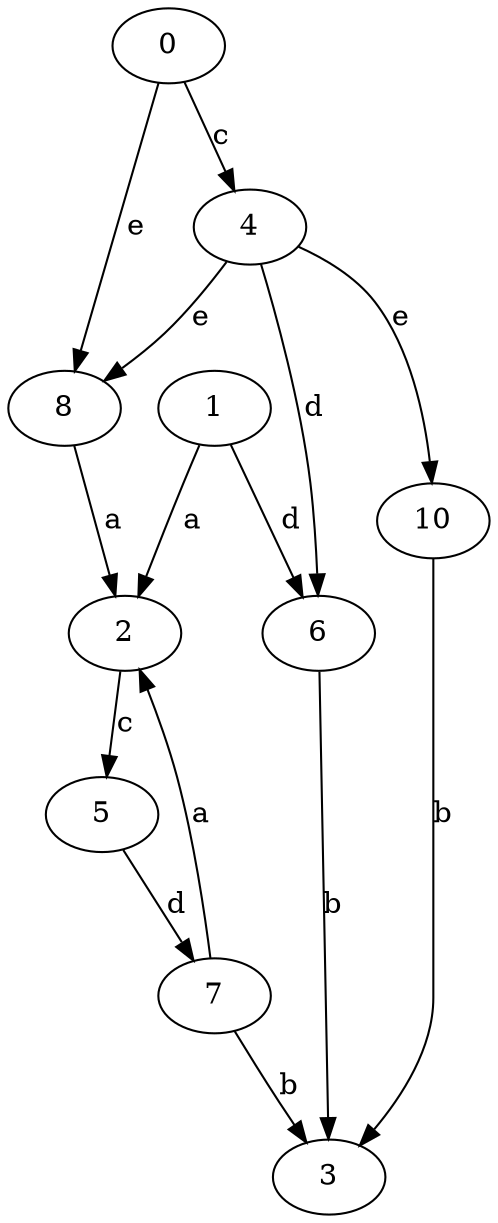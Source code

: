 strict digraph  {
1;
2;
3;
4;
5;
6;
7;
8;
10;
0;
1 -> 2  [label=a];
1 -> 6  [label=d];
2 -> 5  [label=c];
4 -> 6  [label=d];
4 -> 8  [label=e];
4 -> 10  [label=e];
5 -> 7  [label=d];
6 -> 3  [label=b];
7 -> 2  [label=a];
7 -> 3  [label=b];
8 -> 2  [label=a];
10 -> 3  [label=b];
0 -> 4  [label=c];
0 -> 8  [label=e];
}
